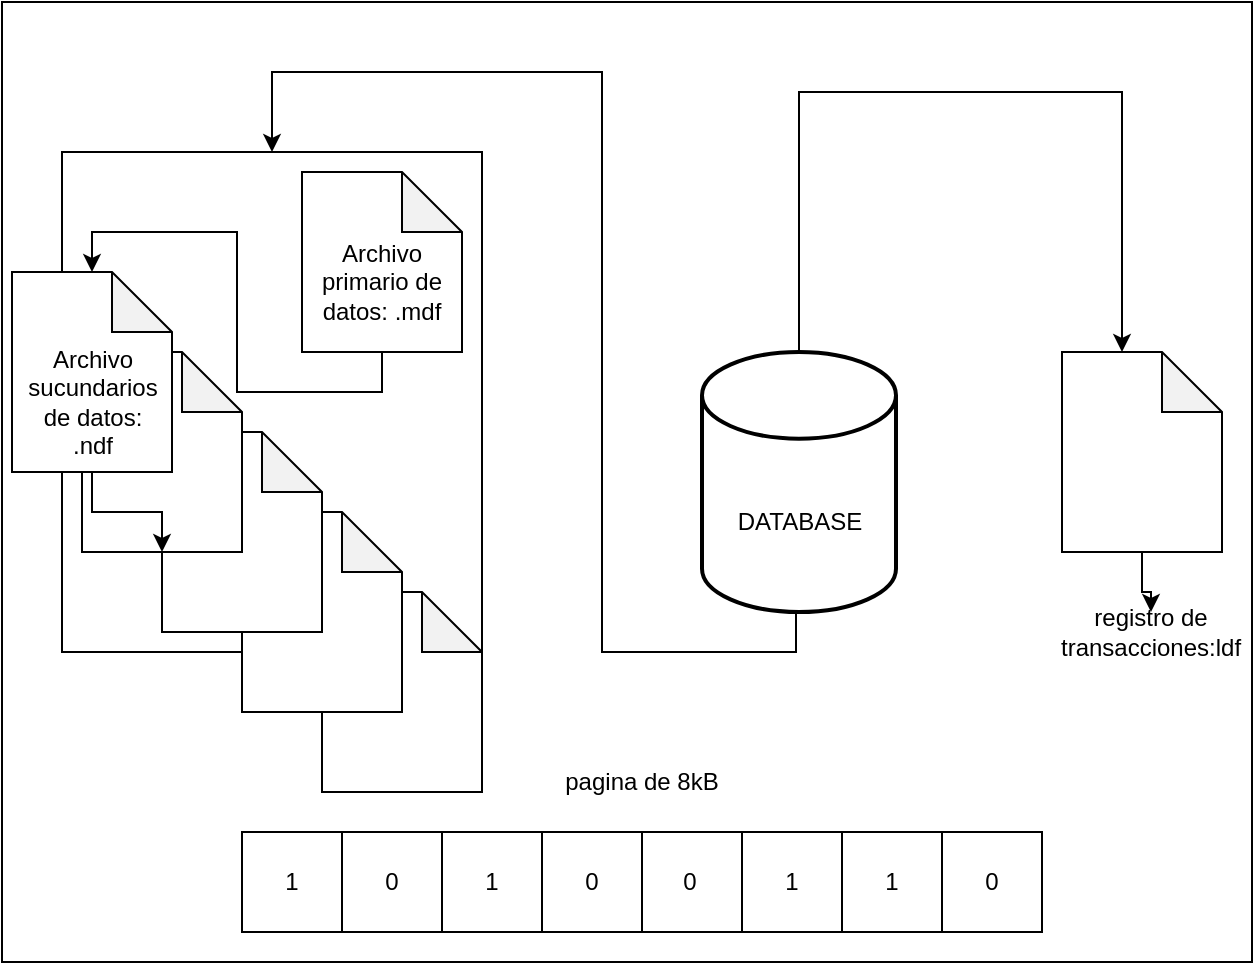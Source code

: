 <mxfile version="13.11.0" type="github">
  <diagram id="BEwYd7-QW6IbJVN_QXZY" name="Page-1">
    <mxGraphModel dx="828" dy="483" grid="1" gridSize="10" guides="1" tooltips="1" connect="1" arrows="1" fold="1" page="1" pageScale="1" pageWidth="827" pageHeight="1169" math="0" shadow="0">
      <root>
        <mxCell id="0" />
        <mxCell id="1" parent="0" />
        <mxCell id="CG_5utxhJjm5VIdd_XP0-2" value="" style="rounded=0;whiteSpace=wrap;html=1;" vertex="1" parent="1">
          <mxGeometry y="45" width="625" height="480" as="geometry" />
        </mxCell>
        <mxCell id="h5e7jg0KxWS-je9wN3GM-1" value="" style="rounded=0;whiteSpace=wrap;html=1;" parent="1" vertex="1">
          <mxGeometry x="30" y="120" width="210" height="250" as="geometry" />
        </mxCell>
        <mxCell id="h5e7jg0KxWS-je9wN3GM-6" style="edgeStyle=orthogonalEdgeStyle;rounded=0;orthogonalLoop=1;jettySize=auto;html=1;exitX=0.5;exitY=1;exitDx=0;exitDy=0;entryX=0.5;entryY=0;entryDx=0;entryDy=0;" parent="1" target="h5e7jg0KxWS-je9wN3GM-1" edge="1">
          <mxGeometry relative="1" as="geometry">
            <mxPoint x="290" y="270" as="targetPoint" />
            <mxPoint x="397" y="350" as="sourcePoint" />
            <Array as="points">
              <mxPoint x="397" y="370" />
              <mxPoint x="300" y="370" />
              <mxPoint x="300" y="80" />
              <mxPoint x="135" y="80" />
            </Array>
          </mxGeometry>
        </mxCell>
        <mxCell id="h5e7jg0KxWS-je9wN3GM-3" value="" style="shape=note;whiteSpace=wrap;html=1;backgroundOutline=1;darkOpacity=0.05;" parent="1" vertex="1">
          <mxGeometry x="160" y="340" width="80" height="100" as="geometry" />
        </mxCell>
        <mxCell id="h5e7jg0KxWS-je9wN3GM-4" value="" style="shape=note;whiteSpace=wrap;html=1;backgroundOutline=1;darkOpacity=0.05;" parent="1" vertex="1">
          <mxGeometry x="120" y="300" width="80" height="100" as="geometry" />
        </mxCell>
        <mxCell id="h5e7jg0KxWS-je9wN3GM-5" value="" style="shape=note;whiteSpace=wrap;html=1;backgroundOutline=1;darkOpacity=0.05;" parent="1" vertex="1">
          <mxGeometry x="80" y="260" width="80" height="100" as="geometry" />
        </mxCell>
        <mxCell id="CG_5utxhJjm5VIdd_XP0-4" style="edgeStyle=orthogonalEdgeStyle;rounded=0;orthogonalLoop=1;jettySize=auto;html=1;" edge="1" parent="1" source="h5e7jg0KxWS-je9wN3GM-7" target="CG_5utxhJjm5VIdd_XP0-3">
          <mxGeometry relative="1" as="geometry" />
        </mxCell>
        <mxCell id="h5e7jg0KxWS-je9wN3GM-7" value="" style="shape=note;whiteSpace=wrap;html=1;backgroundOutline=1;darkOpacity=0.05;" parent="1" vertex="1">
          <mxGeometry x="530" y="220" width="80" height="100" as="geometry" />
        </mxCell>
        <mxCell id="h5e7jg0KxWS-je9wN3GM-44" style="edgeStyle=orthogonalEdgeStyle;rounded=0;orthogonalLoop=1;jettySize=auto;html=1;" parent="1" source="h5e7jg0KxWS-je9wN3GM-9" target="h5e7jg0KxWS-je9wN3GM-7" edge="1">
          <mxGeometry relative="1" as="geometry">
            <Array as="points">
              <mxPoint x="399" y="90" />
              <mxPoint x="560" y="90" />
            </Array>
          </mxGeometry>
        </mxCell>
        <mxCell id="h5e7jg0KxWS-je9wN3GM-9" value="" style="strokeWidth=2;html=1;shape=mxgraph.flowchart.database;whiteSpace=wrap;" parent="1" vertex="1">
          <mxGeometry x="350" y="220" width="97" height="130" as="geometry" />
        </mxCell>
        <mxCell id="h5e7jg0KxWS-je9wN3GM-10" value="" style="shape=note;whiteSpace=wrap;html=1;backgroundOutline=1;darkOpacity=0.05;" parent="1" vertex="1">
          <mxGeometry x="40" y="220" width="80" height="100" as="geometry" />
        </mxCell>
        <mxCell id="CG_5utxhJjm5VIdd_XP0-7" style="edgeStyle=orthogonalEdgeStyle;rounded=0;orthogonalLoop=1;jettySize=auto;html=1;exitX=0.5;exitY=1;exitDx=0;exitDy=0;exitPerimeter=0;entryX=0.5;entryY=0;entryDx=0;entryDy=0;entryPerimeter=0;" edge="1" parent="1" source="h5e7jg0KxWS-je9wN3GM-11" target="h5e7jg0KxWS-je9wN3GM-43">
          <mxGeometry relative="1" as="geometry" />
        </mxCell>
        <mxCell id="h5e7jg0KxWS-je9wN3GM-11" value="" style="shape=note;whiteSpace=wrap;html=1;backgroundOutline=1;darkOpacity=0.05;" parent="1" vertex="1">
          <mxGeometry x="150" y="130" width="80" height="90" as="geometry" />
        </mxCell>
        <mxCell id="h5e7jg0KxWS-je9wN3GM-13" value="" style="whiteSpace=wrap;html=1;aspect=fixed;" parent="1" vertex="1">
          <mxGeometry x="120" y="460" width="50" height="50" as="geometry" />
        </mxCell>
        <mxCell id="h5e7jg0KxWS-je9wN3GM-22" value="" style="whiteSpace=wrap;html=1;aspect=fixed;" parent="1" vertex="1">
          <mxGeometry x="170" y="460" width="50" height="50" as="geometry" />
        </mxCell>
        <mxCell id="h5e7jg0KxWS-je9wN3GM-23" value="" style="whiteSpace=wrap;html=1;aspect=fixed;" parent="1" vertex="1">
          <mxGeometry x="220" y="460" width="50" height="50" as="geometry" />
        </mxCell>
        <mxCell id="h5e7jg0KxWS-je9wN3GM-24" value="" style="whiteSpace=wrap;html=1;aspect=fixed;" parent="1" vertex="1">
          <mxGeometry x="270" y="460" width="50" height="50" as="geometry" />
        </mxCell>
        <mxCell id="h5e7jg0KxWS-je9wN3GM-25" value="" style="whiteSpace=wrap;html=1;aspect=fixed;" parent="1" vertex="1">
          <mxGeometry x="320" y="460" width="50" height="50" as="geometry" />
        </mxCell>
        <mxCell id="h5e7jg0KxWS-je9wN3GM-26" value="" style="whiteSpace=wrap;html=1;aspect=fixed;" parent="1" vertex="1">
          <mxGeometry x="370" y="460" width="50" height="50" as="geometry" />
        </mxCell>
        <mxCell id="h5e7jg0KxWS-je9wN3GM-27" value="" style="whiteSpace=wrap;html=1;aspect=fixed;" parent="1" vertex="1">
          <mxGeometry x="420" y="460" width="50" height="50" as="geometry" />
        </mxCell>
        <mxCell id="h5e7jg0KxWS-je9wN3GM-28" value="" style="whiteSpace=wrap;html=1;aspect=fixed;" parent="1" vertex="1">
          <mxGeometry x="470" y="460" width="50" height="50" as="geometry" />
        </mxCell>
        <mxCell id="CG_5utxhJjm5VIdd_XP0-9" style="edgeStyle=orthogonalEdgeStyle;rounded=0;orthogonalLoop=1;jettySize=auto;html=1;exitX=0.5;exitY=1;exitDx=0;exitDy=0;exitPerimeter=0;" edge="1" parent="1" source="h5e7jg0KxWS-je9wN3GM-43" target="h5e7jg0KxWS-je9wN3GM-10">
          <mxGeometry relative="1" as="geometry" />
        </mxCell>
        <mxCell id="h5e7jg0KxWS-je9wN3GM-43" value="" style="shape=note;whiteSpace=wrap;html=1;backgroundOutline=1;darkOpacity=0.05;" parent="1" vertex="1">
          <mxGeometry x="5" y="180" width="80" height="100" as="geometry" />
        </mxCell>
        <mxCell id="h5e7jg0KxWS-je9wN3GM-45" value="DATABASE" style="text;html=1;strokeColor=none;fillColor=none;align=center;verticalAlign=middle;whiteSpace=wrap;rounded=0;" parent="1" vertex="1">
          <mxGeometry x="363.5" y="295" width="70" height="20" as="geometry" />
        </mxCell>
        <mxCell id="CG_5utxhJjm5VIdd_XP0-3" value="registro de transacciones:ldf" style="text;html=1;strokeColor=none;fillColor=none;align=center;verticalAlign=middle;whiteSpace=wrap;rounded=0;" vertex="1" parent="1">
          <mxGeometry x="539" y="350" width="71" height="20" as="geometry" />
        </mxCell>
        <mxCell id="CG_5utxhJjm5VIdd_XP0-5" value="Archivo primario de datos: .mdf" style="text;html=1;strokeColor=none;fillColor=none;align=center;verticalAlign=middle;whiteSpace=wrap;rounded=0;" vertex="1" parent="1">
          <mxGeometry x="155" y="180" width="70" height="10" as="geometry" />
        </mxCell>
        <mxCell id="CG_5utxhJjm5VIdd_XP0-8" value="Archivo sucundarios de datos: .ndf" style="text;html=1;strokeColor=none;fillColor=none;align=center;verticalAlign=middle;whiteSpace=wrap;rounded=0;" vertex="1" parent="1">
          <mxGeometry x="13.5" y="235" width="63" height="20" as="geometry" />
        </mxCell>
        <mxCell id="CG_5utxhJjm5VIdd_XP0-10" value="1" style="text;html=1;strokeColor=none;fillColor=none;align=center;verticalAlign=middle;whiteSpace=wrap;rounded=0;" vertex="1" parent="1">
          <mxGeometry x="125" y="475" width="40" height="20" as="geometry" />
        </mxCell>
        <mxCell id="CG_5utxhJjm5VIdd_XP0-11" value="1" style="text;html=1;strokeColor=none;fillColor=none;align=center;verticalAlign=middle;whiteSpace=wrap;rounded=0;" vertex="1" parent="1">
          <mxGeometry x="225" y="475" width="40" height="20" as="geometry" />
        </mxCell>
        <mxCell id="CG_5utxhJjm5VIdd_XP0-12" value="1" style="text;html=1;strokeColor=none;fillColor=none;align=center;verticalAlign=middle;whiteSpace=wrap;rounded=0;" vertex="1" parent="1">
          <mxGeometry x="375" y="475" width="40" height="20" as="geometry" />
        </mxCell>
        <mxCell id="CG_5utxhJjm5VIdd_XP0-13" value="1" style="text;html=1;strokeColor=none;fillColor=none;align=center;verticalAlign=middle;whiteSpace=wrap;rounded=0;" vertex="1" parent="1">
          <mxGeometry x="425" y="475" width="40" height="20" as="geometry" />
        </mxCell>
        <mxCell id="CG_5utxhJjm5VIdd_XP0-14" value="0" style="text;html=1;strokeColor=none;fillColor=none;align=center;verticalAlign=middle;whiteSpace=wrap;rounded=0;" vertex="1" parent="1">
          <mxGeometry x="175" y="475" width="40" height="20" as="geometry" />
        </mxCell>
        <mxCell id="CG_5utxhJjm5VIdd_XP0-15" value="0" style="text;html=1;strokeColor=none;fillColor=none;align=center;verticalAlign=middle;whiteSpace=wrap;rounded=0;" vertex="1" parent="1">
          <mxGeometry x="275" y="475" width="40" height="20" as="geometry" />
        </mxCell>
        <mxCell id="CG_5utxhJjm5VIdd_XP0-16" value="0" style="text;html=1;strokeColor=none;fillColor=none;align=center;verticalAlign=middle;whiteSpace=wrap;rounded=0;" vertex="1" parent="1">
          <mxGeometry x="323.5" y="475" width="40" height="20" as="geometry" />
        </mxCell>
        <mxCell id="CG_5utxhJjm5VIdd_XP0-17" value="0" style="text;html=1;strokeColor=none;fillColor=none;align=center;verticalAlign=middle;whiteSpace=wrap;rounded=0;" vertex="1" parent="1">
          <mxGeometry x="475" y="475" width="40" height="20" as="geometry" />
        </mxCell>
        <mxCell id="CG_5utxhJjm5VIdd_XP0-18" value="pagina de 8kB" style="text;html=1;strokeColor=none;fillColor=none;align=center;verticalAlign=middle;whiteSpace=wrap;rounded=0;" vertex="1" parent="1">
          <mxGeometry x="270" y="410" width="100" height="50" as="geometry" />
        </mxCell>
      </root>
    </mxGraphModel>
  </diagram>
</mxfile>
